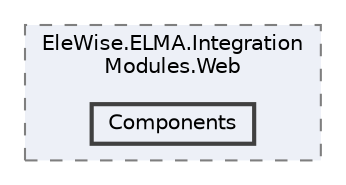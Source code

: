 digraph "Web/Modules/EleWise.ELMA.IntegrationModules.Web/Components"
{
 // LATEX_PDF_SIZE
  bgcolor="transparent";
  edge [fontname=Helvetica,fontsize=10,labelfontname=Helvetica,labelfontsize=10];
  node [fontname=Helvetica,fontsize=10,shape=box,height=0.2,width=0.4];
  compound=true
  subgraph clusterdir_1e3830e006b1a468bda01903d10ac7fb {
    graph [ bgcolor="#edf0f7", pencolor="grey50", label="EleWise.ELMA.Integration\lModules.Web", fontname=Helvetica,fontsize=10 style="filled,dashed", URL="dir_1e3830e006b1a468bda01903d10ac7fb.html",tooltip=""]
  dir_ffb270df0611afbe2a6dc7cd2b1b9dc2 [label="Components", fillcolor="#edf0f7", color="grey25", style="filled,bold", URL="dir_ffb270df0611afbe2a6dc7cd2b1b9dc2.html",tooltip=""];
  }
}
